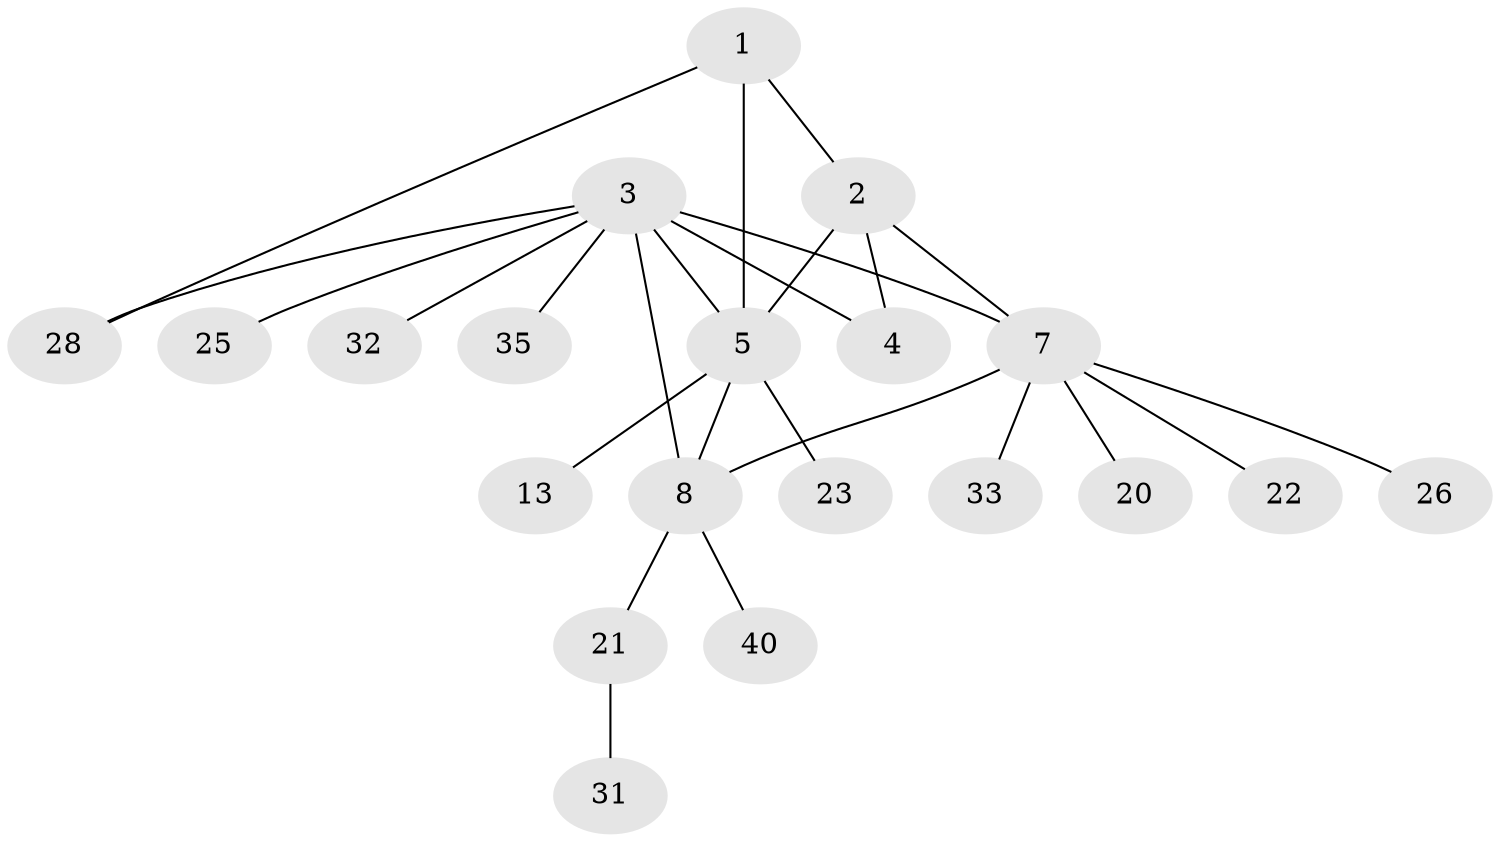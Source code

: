 // original degree distribution, {7: 0.057692307692307696, 5: 0.038461538461538464, 10: 0.019230769230769232, 2: 0.15384615384615385, 1: 0.5576923076923077, 8: 0.019230769230769232, 6: 0.019230769230769232, 3: 0.11538461538461539, 4: 0.019230769230769232}
// Generated by graph-tools (version 1.1) at 2025/19/03/04/25 18:19:33]
// undirected, 20 vertices, 25 edges
graph export_dot {
graph [start="1"]
  node [color=gray90,style=filled];
  1 [super="+19+9+30+15+52"];
  2 [super="+18"];
  3 [super="+29+11+45+14+12"];
  4;
  5 [super="+6"];
  7;
  8;
  13;
  20;
  21;
  22;
  23 [super="+41+24"];
  25;
  26;
  28;
  31 [super="+42"];
  32;
  33;
  35;
  40;
  1 -- 2;
  1 -- 28;
  1 -- 5 [weight=2];
  2 -- 4;
  2 -- 7;
  2 -- 5 [weight=2];
  3 -- 4;
  3 -- 8;
  3 -- 35;
  3 -- 28;
  3 -- 7;
  3 -- 32;
  3 -- 25;
  3 -- 5 [weight=2];
  5 -- 8 [weight=2];
  5 -- 13;
  5 -- 23;
  7 -- 8;
  7 -- 20;
  7 -- 22;
  7 -- 26;
  7 -- 33;
  8 -- 21;
  8 -- 40;
  21 -- 31;
}

